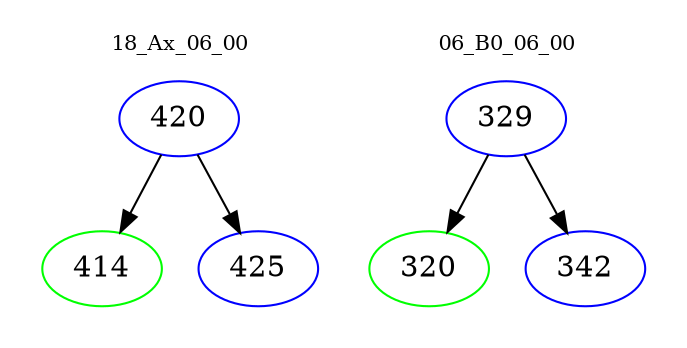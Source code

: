 digraph{
subgraph cluster_0 {
color = white
label = "18_Ax_06_00";
fontsize=10;
T0_420 [label="420", color="blue"]
T0_420 -> T0_414 [color="black"]
T0_414 [label="414", color="green"]
T0_420 -> T0_425 [color="black"]
T0_425 [label="425", color="blue"]
}
subgraph cluster_1 {
color = white
label = "06_B0_06_00";
fontsize=10;
T1_329 [label="329", color="blue"]
T1_329 -> T1_320 [color="black"]
T1_320 [label="320", color="green"]
T1_329 -> T1_342 [color="black"]
T1_342 [label="342", color="blue"]
}
}
